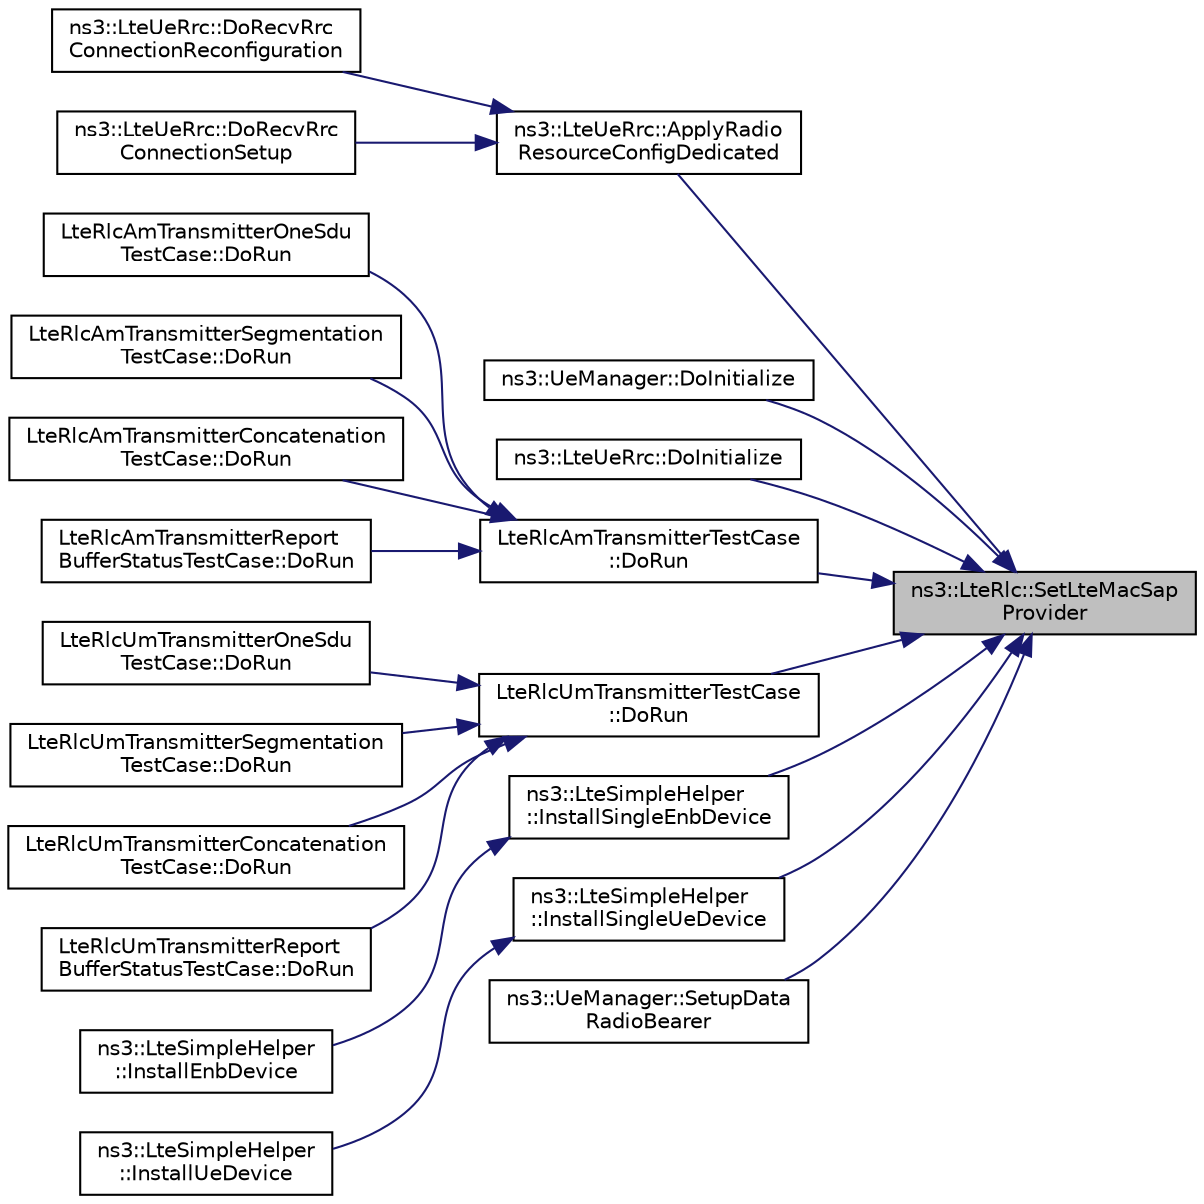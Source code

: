 digraph "ns3::LteRlc::SetLteMacSapProvider"
{
 // LATEX_PDF_SIZE
  edge [fontname="Helvetica",fontsize="10",labelfontname="Helvetica",labelfontsize="10"];
  node [fontname="Helvetica",fontsize="10",shape=record];
  rankdir="RL";
  Node1 [label="ns3::LteRlc::SetLteMacSap\lProvider",height=0.2,width=0.4,color="black", fillcolor="grey75", style="filled", fontcolor="black",tooltip=" "];
  Node1 -> Node2 [dir="back",color="midnightblue",fontsize="10",style="solid",fontname="Helvetica"];
  Node2 [label="ns3::LteUeRrc::ApplyRadio\lResourceConfigDedicated",height=0.2,width=0.4,color="black", fillcolor="white", style="filled",URL="$classns3_1_1_lte_ue_rrc.html#af7c2bc93366a56a35793c3ef6bce5ce3",tooltip="Apply radio resource config dedicated."];
  Node2 -> Node3 [dir="back",color="midnightblue",fontsize="10",style="solid",fontname="Helvetica"];
  Node3 [label="ns3::LteUeRrc::DoRecvRrc\lConnectionReconfiguration",height=0.2,width=0.4,color="black", fillcolor="white", style="filled",URL="$classns3_1_1_lte_ue_rrc.html#a010d1adc54671f4a4801ff1c0e831f15",tooltip="Part of the RRC protocol."];
  Node2 -> Node4 [dir="back",color="midnightblue",fontsize="10",style="solid",fontname="Helvetica"];
  Node4 [label="ns3::LteUeRrc::DoRecvRrc\lConnectionSetup",height=0.2,width=0.4,color="black", fillcolor="white", style="filled",URL="$classns3_1_1_lte_ue_rrc.html#a3cfc766a9d059c1102ef7c2562dccdc9",tooltip="Part of the RRC protocol."];
  Node1 -> Node5 [dir="back",color="midnightblue",fontsize="10",style="solid",fontname="Helvetica"];
  Node5 [label="ns3::UeManager::DoInitialize",height=0.2,width=0.4,color="black", fillcolor="white", style="filled",URL="$classns3_1_1_ue_manager.html#ae7036651fc161b02ede5c77f57a35982",tooltip="Initialize() implementation."];
  Node1 -> Node6 [dir="back",color="midnightblue",fontsize="10",style="solid",fontname="Helvetica"];
  Node6 [label="ns3::LteUeRrc::DoInitialize",height=0.2,width=0.4,color="black", fillcolor="white", style="filled",URL="$classns3_1_1_lte_ue_rrc.html#a34156554394a4f177f3a34f71eaa3fa8",tooltip="Initialize() implementation."];
  Node1 -> Node7 [dir="back",color="midnightblue",fontsize="10",style="solid",fontname="Helvetica"];
  Node7 [label="LteRlcAmTransmitterTestCase\l::DoRun",height=0.2,width=0.4,color="black", fillcolor="white", style="filled",URL="$class_lte_rlc_am_transmitter_test_case.html#a2d68ba91ebca75e75efb88365f958d2c",tooltip="Implementation to actually run this TestCase."];
  Node7 -> Node8 [dir="back",color="midnightblue",fontsize="10",style="solid",fontname="Helvetica"];
  Node8 [label="LteRlcAmTransmitterOneSdu\lTestCase::DoRun",height=0.2,width=0.4,color="black", fillcolor="white", style="filled",URL="$class_lte_rlc_am_transmitter_one_sdu_test_case.html#ad0363c6b1e92694b98291cbca113501a",tooltip="Implementation to actually run this TestCase."];
  Node7 -> Node9 [dir="back",color="midnightblue",fontsize="10",style="solid",fontname="Helvetica"];
  Node9 [label="LteRlcAmTransmitterSegmentation\lTestCase::DoRun",height=0.2,width=0.4,color="black", fillcolor="white", style="filled",URL="$class_lte_rlc_am_transmitter_segmentation_test_case.html#a8bec2147bdbf3f5cade130c101a09374",tooltip="Implementation to actually run this TestCase."];
  Node7 -> Node10 [dir="back",color="midnightblue",fontsize="10",style="solid",fontname="Helvetica"];
  Node10 [label="LteRlcAmTransmitterConcatenation\lTestCase::DoRun",height=0.2,width=0.4,color="black", fillcolor="white", style="filled",URL="$class_lte_rlc_am_transmitter_concatenation_test_case.html#abb245b1b72965664fb72b8829853703e",tooltip="Implementation to actually run this TestCase."];
  Node7 -> Node11 [dir="back",color="midnightblue",fontsize="10",style="solid",fontname="Helvetica"];
  Node11 [label="LteRlcAmTransmitterReport\lBufferStatusTestCase::DoRun",height=0.2,width=0.4,color="black", fillcolor="white", style="filled",URL="$class_lte_rlc_am_transmitter_report_buffer_status_test_case.html#aaddc27c1dd83c3856296c778210c5df2",tooltip="Implementation to actually run this TestCase."];
  Node1 -> Node12 [dir="back",color="midnightblue",fontsize="10",style="solid",fontname="Helvetica"];
  Node12 [label="LteRlcUmTransmitterTestCase\l::DoRun",height=0.2,width=0.4,color="black", fillcolor="white", style="filled",URL="$class_lte_rlc_um_transmitter_test_case.html#aacac9ab10bdcd81740a7222f621ed84e",tooltip="Implementation to actually run this TestCase."];
  Node12 -> Node13 [dir="back",color="midnightblue",fontsize="10",style="solid",fontname="Helvetica"];
  Node13 [label="LteRlcUmTransmitterOneSdu\lTestCase::DoRun",height=0.2,width=0.4,color="black", fillcolor="white", style="filled",URL="$class_lte_rlc_um_transmitter_one_sdu_test_case.html#a5dfb3cf0c75d90b24a0e9b2be3d1bccf",tooltip="Implementation to actually run this TestCase."];
  Node12 -> Node14 [dir="back",color="midnightblue",fontsize="10",style="solid",fontname="Helvetica"];
  Node14 [label="LteRlcUmTransmitterSegmentation\lTestCase::DoRun",height=0.2,width=0.4,color="black", fillcolor="white", style="filled",URL="$class_lte_rlc_um_transmitter_segmentation_test_case.html#afd707870f8c3653a3a82d52c3bd62dac",tooltip="Implementation to actually run this TestCase."];
  Node12 -> Node15 [dir="back",color="midnightblue",fontsize="10",style="solid",fontname="Helvetica"];
  Node15 [label="LteRlcUmTransmitterConcatenation\lTestCase::DoRun",height=0.2,width=0.4,color="black", fillcolor="white", style="filled",URL="$class_lte_rlc_um_transmitter_concatenation_test_case.html#a36dc51a9323fe7462cdef148508b0e98",tooltip="Implementation to actually run this TestCase."];
  Node12 -> Node16 [dir="back",color="midnightblue",fontsize="10",style="solid",fontname="Helvetica"];
  Node16 [label="LteRlcUmTransmitterReport\lBufferStatusTestCase::DoRun",height=0.2,width=0.4,color="black", fillcolor="white", style="filled",URL="$class_lte_rlc_um_transmitter_report_buffer_status_test_case.html#a5aecdc76e34d93f2746ae95dd5072fe1",tooltip="Implementation to actually run this TestCase."];
  Node1 -> Node17 [dir="back",color="midnightblue",fontsize="10",style="solid",fontname="Helvetica"];
  Node17 [label="ns3::LteSimpleHelper\l::InstallSingleEnbDevice",height=0.2,width=0.4,color="black", fillcolor="white", style="filled",URL="$classns3_1_1_lte_simple_helper.html#a11fa8933e6487a366ed4a9652c3b2950",tooltip="Install single ENB device."];
  Node17 -> Node18 [dir="back",color="midnightblue",fontsize="10",style="solid",fontname="Helvetica"];
  Node18 [label="ns3::LteSimpleHelper\l::InstallEnbDevice",height=0.2,width=0.4,color="black", fillcolor="white", style="filled",URL="$classns3_1_1_lte_simple_helper.html#a406e71dd8dcda8fa2f9a9fc31ff6494a",tooltip="create a set of eNB devices"];
  Node1 -> Node19 [dir="back",color="midnightblue",fontsize="10",style="solid",fontname="Helvetica"];
  Node19 [label="ns3::LteSimpleHelper\l::InstallSingleUeDevice",height=0.2,width=0.4,color="black", fillcolor="white", style="filled",URL="$classns3_1_1_lte_simple_helper.html#a4416da6e8b2bb30909b32b9a82dfd4c0",tooltip="Install single UE device."];
  Node19 -> Node20 [dir="back",color="midnightblue",fontsize="10",style="solid",fontname="Helvetica"];
  Node20 [label="ns3::LteSimpleHelper\l::InstallUeDevice",height=0.2,width=0.4,color="black", fillcolor="white", style="filled",URL="$classns3_1_1_lte_simple_helper.html#aa575a9480b50754a2a01e038ca5c5f27",tooltip="create a set of UE devices"];
  Node1 -> Node21 [dir="back",color="midnightblue",fontsize="10",style="solid",fontname="Helvetica"];
  Node21 [label="ns3::UeManager::SetupData\lRadioBearer",height=0.2,width=0.4,color="black", fillcolor="white", style="filled",URL="$classns3_1_1_ue_manager.html#a75f49cd54eb63c79c696779aa518cf19",tooltip="Setup a new data radio bearer, including both the configuration within the eNB and the necessary RRC ..."];
}
